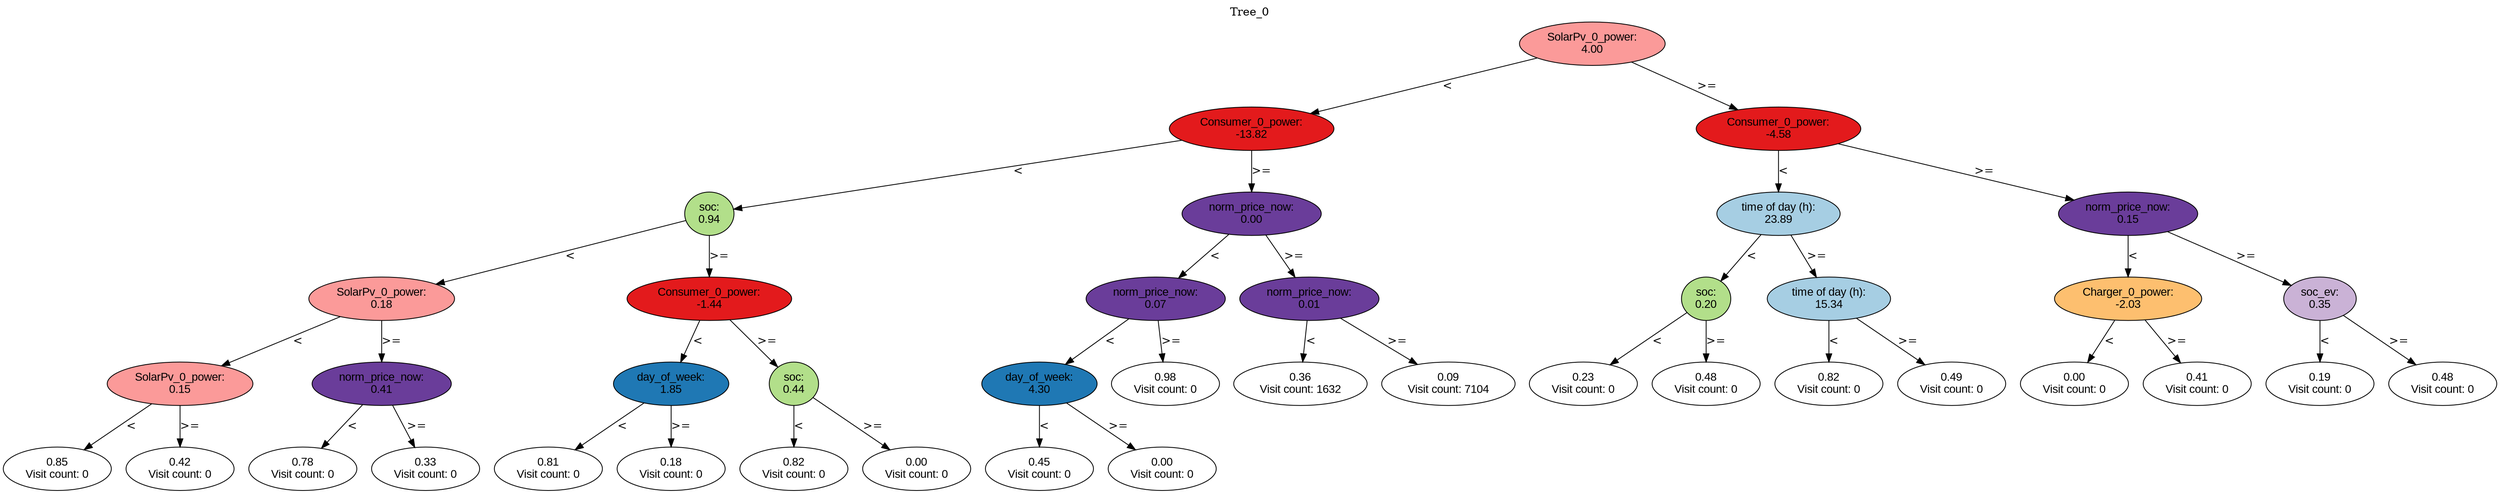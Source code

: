 digraph BST {
    node [fontname="Arial" style=filled colorscheme=paired12];
    0 [ label = "SolarPv_0_power:
4.00" fillcolor=5];
    1 [ label = "Consumer_0_power:
-13.82" fillcolor=6];
    2 [ label = "soc:
0.94" fillcolor=3];
    3 [ label = "SolarPv_0_power:
0.18" fillcolor=5];
    4 [ label = "SolarPv_0_power:
0.15" fillcolor=5];
    5 [ label = "0.85
Visit count: 0" fillcolor=white];
    6 [ label = "0.42
Visit count: 0" fillcolor=white];
    7 [ label = "norm_price_now:
0.41" fillcolor=10];
    8 [ label = "0.78
Visit count: 0" fillcolor=white];
    9 [ label = "0.33
Visit count: 0" fillcolor=white];
    10 [ label = "Consumer_0_power:
-1.44" fillcolor=6];
    11 [ label = "day_of_week:
1.85" fillcolor=2];
    12 [ label = "0.81
Visit count: 0" fillcolor=white];
    13 [ label = "0.18
Visit count: 0" fillcolor=white];
    14 [ label = "soc:
0.44" fillcolor=3];
    15 [ label = "0.82
Visit count: 0" fillcolor=white];
    16 [ label = "0.00
Visit count: 0" fillcolor=white];
    17 [ label = "norm_price_now:
0.00" fillcolor=10];
    18 [ label = "norm_price_now:
0.07" fillcolor=10];
    19 [ label = "day_of_week:
4.30" fillcolor=2];
    20 [ label = "0.45
Visit count: 0" fillcolor=white];
    21 [ label = "0.00
Visit count: 0" fillcolor=white];
    22 [ label = "0.98
Visit count: 0" fillcolor=white];
    23 [ label = "norm_price_now:
0.01" fillcolor=10];
    24 [ label = "0.36
Visit count: 1632" fillcolor=white];
    25 [ label = "0.09
Visit count: 7104" fillcolor=white];
    26 [ label = "Consumer_0_power:
-4.58" fillcolor=6];
    27 [ label = "time of day (h):
23.89" fillcolor=1];
    28 [ label = "soc:
0.20" fillcolor=3];
    29 [ label = "0.23
Visit count: 0" fillcolor=white];
    30 [ label = "0.48
Visit count: 0" fillcolor=white];
    31 [ label = "time of day (h):
15.34" fillcolor=1];
    32 [ label = "0.82
Visit count: 0" fillcolor=white];
    33 [ label = "0.49
Visit count: 0" fillcolor=white];
    34 [ label = "norm_price_now:
0.15" fillcolor=10];
    35 [ label = "Charger_0_power:
-2.03" fillcolor=7];
    36 [ label = "0.00
Visit count: 0" fillcolor=white];
    37 [ label = "0.41
Visit count: 0" fillcolor=white];
    38 [ label = "soc_ev:
0.35" fillcolor=9];
    39 [ label = "0.19
Visit count: 0" fillcolor=white];
    40 [ label = "0.48
Visit count: 0" fillcolor=white];

    0  -> 1[ label = "<"];
    0  -> 26[ label = ">="];
    1  -> 2[ label = "<"];
    1  -> 17[ label = ">="];
    2  -> 3[ label = "<"];
    2  -> 10[ label = ">="];
    3  -> 4[ label = "<"];
    3  -> 7[ label = ">="];
    4  -> 5[ label = "<"];
    4  -> 6[ label = ">="];
    7  -> 8[ label = "<"];
    7  -> 9[ label = ">="];
    10  -> 11[ label = "<"];
    10  -> 14[ label = ">="];
    11  -> 12[ label = "<"];
    11  -> 13[ label = ">="];
    14  -> 15[ label = "<"];
    14  -> 16[ label = ">="];
    17  -> 18[ label = "<"];
    17  -> 23[ label = ">="];
    18  -> 19[ label = "<"];
    18  -> 22[ label = ">="];
    19  -> 20[ label = "<"];
    19  -> 21[ label = ">="];
    23  -> 24[ label = "<"];
    23  -> 25[ label = ">="];
    26  -> 27[ label = "<"];
    26  -> 34[ label = ">="];
    27  -> 28[ label = "<"];
    27  -> 31[ label = ">="];
    28  -> 29[ label = "<"];
    28  -> 30[ label = ">="];
    31  -> 32[ label = "<"];
    31  -> 33[ label = ">="];
    34  -> 35[ label = "<"];
    34  -> 38[ label = ">="];
    35  -> 36[ label = "<"];
    35  -> 37[ label = ">="];
    38  -> 39[ label = "<"];
    38  -> 40[ label = ">="];

    labelloc="t";
    label="Tree_0";
}